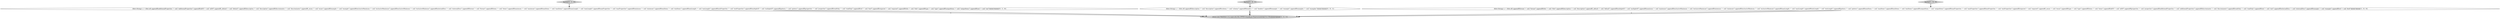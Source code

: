 digraph {
3 [style = filled, label = "keySet['0', '1', '0']", fillcolor = lightgray, shape = diamond image = "AAA0AAABBB2BBB"];
2 [style = filled, label = "return new MultiSet<>(s,super.edu.fdu.CPPDG.tinypdg.pe.ExpressionInfo@15c135b)@@@4@@@['1', '1', '1']", fillcolor = lightgray, shape = ellipse image = "AAA0AAABBB1BBB"];
0 [style = filled, label = "keySet['1', '0', '0']", fillcolor = lightgray, shape = diamond image = "AAA0AAABBB1BBB"];
5 [style = filled, label = "ASet<String> s = ASet.of().appendIf(description != null,\"description\").appendIf(schema != null,\"schema\").appendIf(headers != null,\"headers\").appendIf(example != null,\"example\").appendIf(examples != null,\"examples\")@@@3@@@['0', '0', '1']", fillcolor = white, shape = ellipse image = "AAA0AAABBB3BBB"];
1 [style = filled, label = "ASet<String> s = ASet.of().appendIf(format != null,\"format\").appendIf(title != null,\"title\").appendIf(description != null,\"description\").appendIf(_default != null,\"default\").appendIf(multipleOf != null,\"multipleOf\").appendIf(maximum != null,\"maximum\").appendIf(exclusiveMaximum != null,\"exclusiveMaximum\").appendIf(minimum != null,\"minimum\").appendIf(exclusiveMinimum != null,\"exclusiveMinimum\").appendIf(maxLength != null,\"maxLength\").appendIf(minLength != null,\"minLength\").appendIf(pattern != null,\"pattern\").appendIf(maxItems != null,\"maxItems\").appendIf(minItems != null,\"minItems\").appendIf(uniqueItems != null,\"uniqueItems\").appendIf(maxProperties != null,\"maxProperties\").appendIf(minProperties != null,\"minProperties\").appendIf(required != null,\"required\").appendIf(_enum != null,\"enum\").appendIf(type != null,\"type\").appendIf(items != null,\"items\").appendIf(allOf != null,\"allOf\").appendIf(properties != null,\"properties\").appendIf(additionalProperties != null,\"additionalProperties\").appendIf(discriminator != null,\"discriminator\").appendIf(readOnly != null,\"readOnly\").appendIf(xml != null,\"xml\").appendIf(externalDocs != null,\"externalDocs\").appendIf(example != null,\"example\").appendIf(ref != null,\"$ref\")@@@3@@@['1', '0', '0']", fillcolor = white, shape = ellipse image = "AAA0AAABBB1BBB"];
4 [style = filled, label = "ASet<String> s = ASet.of().appendIf(additionalProperties != null,\"additionalProperties\").appendIf(allOf != null,\"allOf\").appendIf(_default != null,\"default\").appendIf(description != null,\"description\").appendIf(discriminator != null,\"discriminator\").appendIf(_enum != null,\"enum\").appendIf(example != null,\"example\").appendIf(exclusiveMaximum != null,\"exclusiveMaximum\").appendIf(exclusiveMinimum != null,\"exclusiveMinimum\").appendIf(externalDocs != null,\"externalDocs\").appendIf(format != null,\"format\").appendIf(items != null,\"items\").appendIf(maximum != null,\"maximum\").appendIf(maxItems != null,\"maxItems\").appendIf(maxLength != null,\"maxLength\").appendIf(maxProperties != null,\"maxProperties\").appendIf(minimum != null,\"minimum\").appendIf(minItems != null,\"minItems\").appendIf(minLength != null,\"minLength\").appendIf(minProperties != null,\"minProperties\").appendIf(multipleOf != null,\"multipleOf\").appendIf(pattern != null,\"pattern\").appendIf(properties != null,\"properties\").appendIf(readOnly != null,\"readOnly\").appendIf(ref != null,\"$ref\").appendIf(required != null,\"required\").appendIf(title != null,\"title\").appendIf(type != null,\"type\").appendIf(uniqueItems != null,\"uniqueItems\").appendIf(xml != null,\"xml\")@@@3@@@['0', '1', '0']", fillcolor = white, shape = ellipse image = "AAA0AAABBB2BBB"];
6 [style = filled, label = "keySet['0', '0', '1']", fillcolor = lightgray, shape = diamond image = "AAA0AAABBB3BBB"];
5->2 [style = bold, label=""];
5->2 [style = solid, label="s"];
4->2 [style = solid, label="s"];
1->2 [style = solid, label="s"];
1->2 [style = bold, label=""];
0->1 [style = bold, label=""];
3->4 [style = bold, label=""];
6->5 [style = bold, label=""];
4->2 [style = bold, label=""];
}
